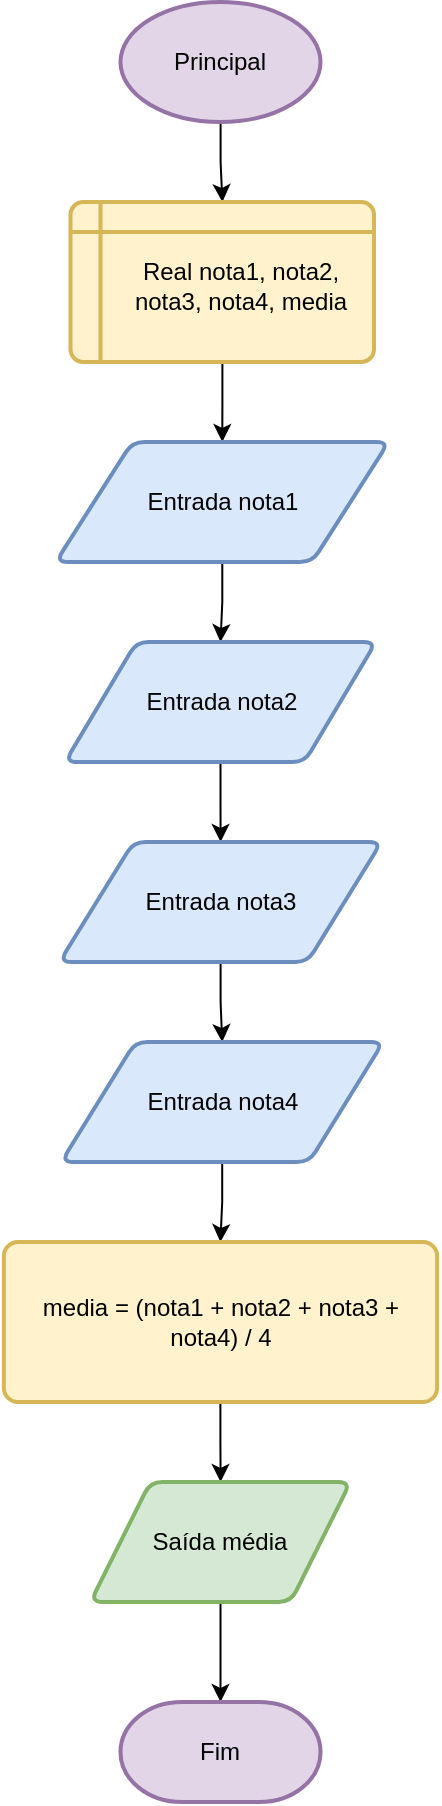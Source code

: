<mxfile version="14.4.2" type="device"><diagram id="C5RBs43oDa-KdzZeNtuy" name="Page-1"><mxGraphModel dx="1368" dy="742" grid="1" gridSize="10" guides="1" tooltips="1" connect="1" arrows="1" fold="1" page="1" pageScale="1" pageWidth="827" pageHeight="1169" math="0" shadow="0"><root><mxCell id="WIyWlLk6GJQsqaUBKTNV-0"/><mxCell id="WIyWlLk6GJQsqaUBKTNV-1" parent="WIyWlLk6GJQsqaUBKTNV-0"/><mxCell id="c5f0WLnOhbaiMO2ulGzI-0" style="edgeStyle=orthogonalEdgeStyle;rounded=0;orthogonalLoop=1;jettySize=auto;html=1;" edge="1" parent="WIyWlLk6GJQsqaUBKTNV-1" source="c5f0WLnOhbaiMO2ulGzI-1" target="c5f0WLnOhbaiMO2ulGzI-3"><mxGeometry relative="1" as="geometry"/></mxCell><mxCell id="c5f0WLnOhbaiMO2ulGzI-1" value="Principal" style="strokeWidth=2;html=1;shape=mxgraph.flowchart.start_1;whiteSpace=wrap;fillColor=#e1d5e7;strokeColor=#9673a6;" vertex="1" parent="WIyWlLk6GJQsqaUBKTNV-1"><mxGeometry x="363.25" y="20" width="100" height="60" as="geometry"/></mxCell><mxCell id="c5f0WLnOhbaiMO2ulGzI-2" style="edgeStyle=orthogonalEdgeStyle;rounded=0;orthogonalLoop=1;jettySize=auto;html=1;" edge="1" parent="WIyWlLk6GJQsqaUBKTNV-1" source="c5f0WLnOhbaiMO2ulGzI-3" target="c5f0WLnOhbaiMO2ulGzI-5"><mxGeometry relative="1" as="geometry"/></mxCell><mxCell id="c5f0WLnOhbaiMO2ulGzI-3" value="Real nota1, nota2, nota3, nota4, media" style="shape=internalStorage;whiteSpace=wrap;html=1;dx=15;dy=15;rounded=1;arcSize=8;strokeWidth=2;fillColor=#fff2cc;strokeColor=#d6b656;align=center;spacingLeft=19;spacingTop=4;" vertex="1" parent="WIyWlLk6GJQsqaUBKTNV-1"><mxGeometry x="338.25" y="120" width="151.75" height="80" as="geometry"/></mxCell><mxCell id="c5f0WLnOhbaiMO2ulGzI-4" style="edgeStyle=orthogonalEdgeStyle;rounded=0;orthogonalLoop=1;jettySize=auto;html=1;" edge="1" parent="WIyWlLk6GJQsqaUBKTNV-1" source="c5f0WLnOhbaiMO2ulGzI-5" target="c5f0WLnOhbaiMO2ulGzI-7"><mxGeometry relative="1" as="geometry"/></mxCell><mxCell id="c5f0WLnOhbaiMO2ulGzI-5" value="Entrada nota1" style="shape=parallelogram;html=1;strokeWidth=2;perimeter=parallelogramPerimeter;whiteSpace=wrap;rounded=1;arcSize=12;size=0.23;align=center;fillColor=#dae8fc;strokeColor=#6c8ebf;" vertex="1" parent="WIyWlLk6GJQsqaUBKTNV-1"><mxGeometry x="330.88" y="240" width="166.5" height="60" as="geometry"/></mxCell><mxCell id="c5f0WLnOhbaiMO2ulGzI-6" style="edgeStyle=orthogonalEdgeStyle;rounded=0;orthogonalLoop=1;jettySize=auto;html=1;" edge="1" parent="WIyWlLk6GJQsqaUBKTNV-1" source="c5f0WLnOhbaiMO2ulGzI-7" target="c5f0WLnOhbaiMO2ulGzI-9"><mxGeometry relative="1" as="geometry"/></mxCell><mxCell id="c5f0WLnOhbaiMO2ulGzI-7" value="Entrada nota2" style="shape=parallelogram;html=1;strokeWidth=2;perimeter=parallelogramPerimeter;whiteSpace=wrap;rounded=1;arcSize=12;size=0.23;align=center;fillColor=#dae8fc;strokeColor=#6c8ebf;" vertex="1" parent="WIyWlLk6GJQsqaUBKTNV-1"><mxGeometry x="335.5" y="340" width="155.5" height="60" as="geometry"/></mxCell><mxCell id="c5f0WLnOhbaiMO2ulGzI-8" style="edgeStyle=orthogonalEdgeStyle;rounded=0;orthogonalLoop=1;jettySize=auto;html=1;" edge="1" parent="WIyWlLk6GJQsqaUBKTNV-1" source="c5f0WLnOhbaiMO2ulGzI-9" target="c5f0WLnOhbaiMO2ulGzI-11"><mxGeometry relative="1" as="geometry"/></mxCell><mxCell id="c5f0WLnOhbaiMO2ulGzI-9" value="Entrada nota3" style="shape=parallelogram;html=1;strokeWidth=2;perimeter=parallelogramPerimeter;whiteSpace=wrap;rounded=1;arcSize=12;size=0.23;align=center;fillColor=#dae8fc;strokeColor=#6c8ebf;" vertex="1" parent="WIyWlLk6GJQsqaUBKTNV-1"><mxGeometry x="332.75" y="440" width="161" height="60" as="geometry"/></mxCell><mxCell id="c5f0WLnOhbaiMO2ulGzI-10" style="edgeStyle=orthogonalEdgeStyle;rounded=0;orthogonalLoop=1;jettySize=auto;html=1;" edge="1" parent="WIyWlLk6GJQsqaUBKTNV-1" source="c5f0WLnOhbaiMO2ulGzI-11" target="c5f0WLnOhbaiMO2ulGzI-13"><mxGeometry relative="1" as="geometry"/></mxCell><mxCell id="c5f0WLnOhbaiMO2ulGzI-11" value="Entrada nota4" style="shape=parallelogram;html=1;strokeWidth=2;perimeter=parallelogramPerimeter;whiteSpace=wrap;rounded=1;arcSize=12;size=0.23;align=center;fillColor=#dae8fc;strokeColor=#6c8ebf;" vertex="1" parent="WIyWlLk6GJQsqaUBKTNV-1"><mxGeometry x="333.63" y="540" width="161" height="60" as="geometry"/></mxCell><mxCell id="c5f0WLnOhbaiMO2ulGzI-12" style="edgeStyle=orthogonalEdgeStyle;rounded=0;orthogonalLoop=1;jettySize=auto;html=1;" edge="1" parent="WIyWlLk6GJQsqaUBKTNV-1" source="c5f0WLnOhbaiMO2ulGzI-13" target="c5f0WLnOhbaiMO2ulGzI-15"><mxGeometry relative="1" as="geometry"/></mxCell><mxCell id="c5f0WLnOhbaiMO2ulGzI-13" value="media = (nota1 + nota2 + nota3 + nota4)&amp;nbsp;/ 4" style="rounded=1;whiteSpace=wrap;html=1;absoluteArcSize=1;arcSize=14;strokeWidth=2;align=center;fillColor=#fff2cc;strokeColor=#d6b656;" vertex="1" parent="WIyWlLk6GJQsqaUBKTNV-1"><mxGeometry x="304.94" y="640" width="216.62" height="80" as="geometry"/></mxCell><mxCell id="c5f0WLnOhbaiMO2ulGzI-25" value="" style="edgeStyle=orthogonalEdgeStyle;rounded=0;orthogonalLoop=1;jettySize=auto;html=1;" edge="1" parent="WIyWlLk6GJQsqaUBKTNV-1" source="c5f0WLnOhbaiMO2ulGzI-15" target="c5f0WLnOhbaiMO2ulGzI-23"><mxGeometry relative="1" as="geometry"/></mxCell><mxCell id="c5f0WLnOhbaiMO2ulGzI-15" value="Saída média" style="shape=parallelogram;html=1;strokeWidth=2;perimeter=parallelogramPerimeter;whiteSpace=wrap;rounded=1;arcSize=12;size=0.23;align=center;fillColor=#d5e8d4;strokeColor=#82b366;" vertex="1" parent="WIyWlLk6GJQsqaUBKTNV-1"><mxGeometry x="348.25" y="760" width="130" height="60" as="geometry"/></mxCell><mxCell id="c5f0WLnOhbaiMO2ulGzI-23" value="Fim" style="strokeWidth=2;html=1;shape=mxgraph.flowchart.terminator;whiteSpace=wrap;align=center;fillColor=#e1d5e7;strokeColor=#9673a6;" vertex="1" parent="WIyWlLk6GJQsqaUBKTNV-1"><mxGeometry x="363.25" y="870" width="100" height="50" as="geometry"/></mxCell></root></mxGraphModel></diagram></mxfile>